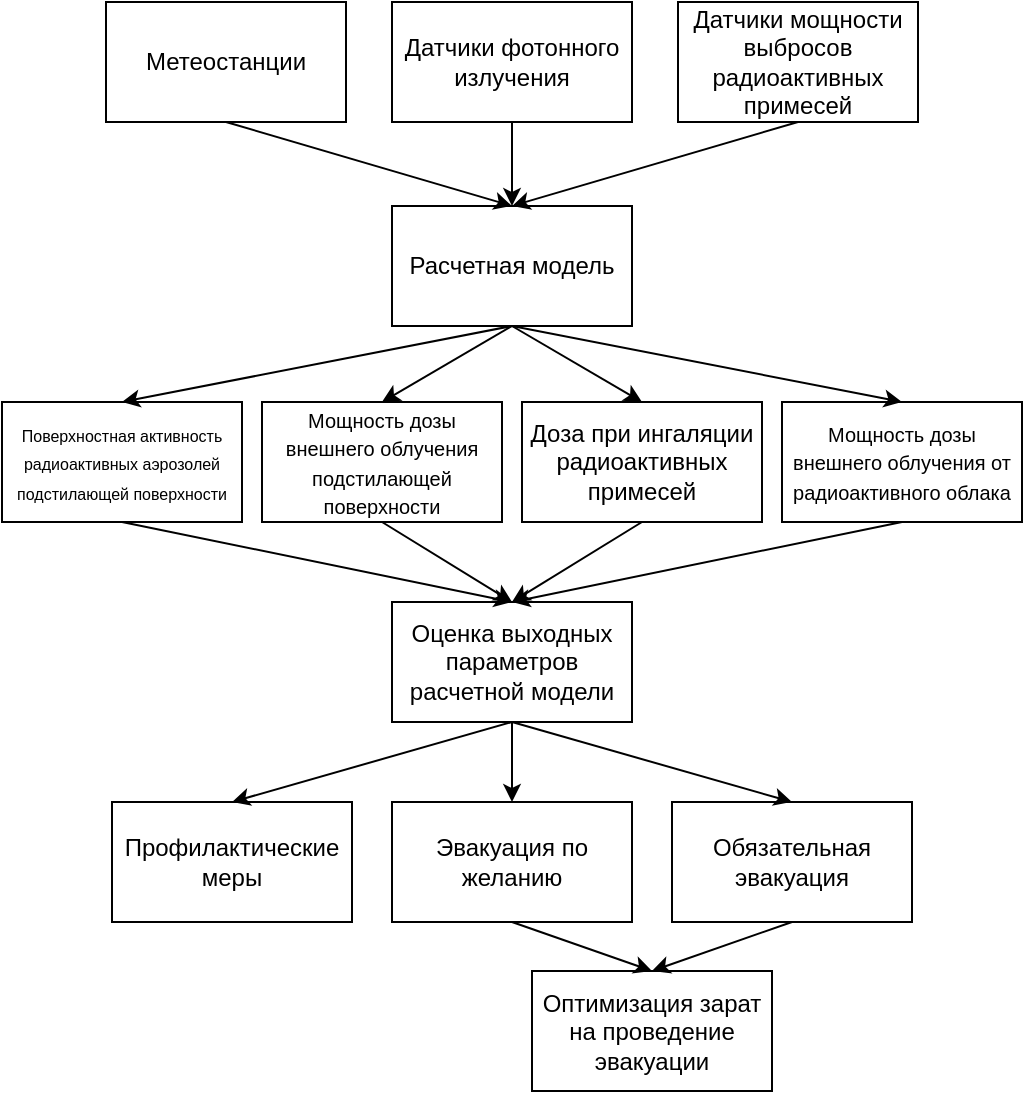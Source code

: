 <mxfile version="11.3.0" type="device" pages="1"><diagram id="HCV98rovVq19LqPXJmK3" name="Page-1"><mxGraphModel dx="1092" dy="736" grid="1" gridSize="10" guides="1" tooltips="1" connect="1" arrows="1" fold="1" page="1" pageScale="1" pageWidth="827" pageHeight="1169" math="0" shadow="0"><root><mxCell id="0"/><mxCell id="1" parent="0"/><mxCell id="GRqP0lheH8ng3uLWRaaU-1" value="Метеостанции" style="whiteSpace=wrap;html=1;" vertex="1" parent="1"><mxGeometry x="200" y="70" width="120" height="60" as="geometry"/></mxCell><mxCell id="GRqP0lheH8ng3uLWRaaU-2" value="Датчики фотонного излучения" style="whiteSpace=wrap;html=1;" vertex="1" parent="1"><mxGeometry x="343" y="70" width="120" height="60" as="geometry"/></mxCell><mxCell id="GRqP0lheH8ng3uLWRaaU-3" value="Датчики мощности выбросов радиоактивных примесей" style="whiteSpace=wrap;html=1;" vertex="1" parent="1"><mxGeometry x="486" y="70" width="120" height="60" as="geometry"/></mxCell><mxCell id="GRqP0lheH8ng3uLWRaaU-4" value="&lt;span style=&quot;font-family: &amp;#34;helvetica&amp;#34; , &amp;#34;arial&amp;#34; , sans-serif ; font-size: 0px&quot;&gt;%3CmxGraphModel%3E%3Croot%3E%3CmxCell%20id%3D%220%22%2F%3E%3CmxCell%20id%3D%221%22%20parent%3D%220%22%2F%3E%3CmxCell%20id%3D%222%22%20value%3D%22%D0%94%D0%B0%D1%82%D1%87%D0%B8%D0%BA%D0%B8%20%D1%84%D0%BE%D1%82%D0%BE%D0%BD%D0%BD%D0%BE%D0%B3%D0%BE%20%D0%B8%D0%B7%D0%BB%D1%83%D1%87%D0%B5%D0%BD%D0%B8%D1%8F%22%20style%3D%22whiteSpace%3Dwrap%3Bhtml%3D1%3B%22%20vertex%3D%221%22%20parent%3D%221%22%3E%3CmxGeometry%20x%3D%22343%22%20y%3D%2270%22%20width%3D%22120%22%20height%3D%2260%22%20as%3D%22geometry%22%2F%3E%3C%2FmxCell%3E%3C%2Froot%3E%3C%2FmxGraphModel%3E&lt;/span&gt;" style="text;html=1;resizable=0;points=[];autosize=1;align=left;verticalAlign=top;spacingTop=-4;" vertex="1" parent="1"><mxGeometry x="371" y="222" width="20" height="20" as="geometry"/></mxCell><mxCell id="GRqP0lheH8ng3uLWRaaU-5" value="Расчетная модель" style="whiteSpace=wrap;html=1;" vertex="1" parent="1"><mxGeometry x="343" y="172" width="120" height="60" as="geometry"/></mxCell><mxCell id="GRqP0lheH8ng3uLWRaaU-9" value="" style="endArrow=classic;html=1;exitX=0.5;exitY=1;exitDx=0;exitDy=0;entryX=0.5;entryY=0;entryDx=0;entryDy=0;" edge="1" parent="1" source="GRqP0lheH8ng3uLWRaaU-2" target="GRqP0lheH8ng3uLWRaaU-5"><mxGeometry width="50" height="50" relative="1" as="geometry"><mxPoint x="200" y="310" as="sourcePoint"/><mxPoint x="397" y="183" as="targetPoint"/></mxGeometry></mxCell><mxCell id="GRqP0lheH8ng3uLWRaaU-10" value="" style="endArrow=classic;html=1;entryX=0.5;entryY=0;entryDx=0;entryDy=0;exitX=0.5;exitY=1;exitDx=0;exitDy=0;" edge="1" parent="1" source="GRqP0lheH8ng3uLWRaaU-1" target="GRqP0lheH8ng3uLWRaaU-5"><mxGeometry width="50" height="50" relative="1" as="geometry"><mxPoint x="200" y="310" as="sourcePoint"/><mxPoint x="250" y="260" as="targetPoint"/></mxGeometry></mxCell><mxCell id="GRqP0lheH8ng3uLWRaaU-11" value="" style="endArrow=classic;html=1;entryX=0.5;entryY=0;entryDx=0;entryDy=0;exitX=0.5;exitY=1;exitDx=0;exitDy=0;" edge="1" parent="1" source="GRqP0lheH8ng3uLWRaaU-3" target="GRqP0lheH8ng3uLWRaaU-5"><mxGeometry width="50" height="50" relative="1" as="geometry"><mxPoint x="200" y="310" as="sourcePoint"/><mxPoint x="250" y="260" as="targetPoint"/></mxGeometry></mxCell><mxCell id="GRqP0lheH8ng3uLWRaaU-13" value="&lt;font style=&quot;font-size: 8px&quot;&gt;Поверхностная активность радиоактивных аэрозолей подстилающей поверхности&lt;/font&gt;" style="whiteSpace=wrap;html=1;" vertex="1" parent="1"><mxGeometry x="148" y="270" width="120" height="60" as="geometry"/></mxCell><mxCell id="GRqP0lheH8ng3uLWRaaU-14" value="&lt;font style=&quot;font-size: 10px&quot;&gt;Мощность дозы внешнего облучения подстилающей поверхности&lt;/font&gt;" style="whiteSpace=wrap;html=1;" vertex="1" parent="1"><mxGeometry x="278" y="270" width="120" height="60" as="geometry"/></mxCell><mxCell id="GRqP0lheH8ng3uLWRaaU-15" value="Доза при ингаляции радиоактивных примесей" style="whiteSpace=wrap;html=1;" vertex="1" parent="1"><mxGeometry x="408" y="270" width="120" height="60" as="geometry"/></mxCell><mxCell id="GRqP0lheH8ng3uLWRaaU-16" value="&lt;font style=&quot;font-size: 10px&quot;&gt;Мощность дозы внешнего облучения от радиоактивного облака&lt;/font&gt;" style="whiteSpace=wrap;html=1;" vertex="1" parent="1"><mxGeometry x="538" y="270" width="120" height="60" as="geometry"/></mxCell><mxCell id="GRqP0lheH8ng3uLWRaaU-17" value="" style="endArrow=classic;html=1;entryX=0.5;entryY=0;entryDx=0;entryDy=0;exitX=0.5;exitY=1;exitDx=0;exitDy=0;" edge="1" parent="1" source="GRqP0lheH8ng3uLWRaaU-5" target="GRqP0lheH8ng3uLWRaaU-13"><mxGeometry width="50" height="50" relative="1" as="geometry"><mxPoint x="150" y="400" as="sourcePoint"/><mxPoint x="200" y="350" as="targetPoint"/></mxGeometry></mxCell><mxCell id="GRqP0lheH8ng3uLWRaaU-18" value="" style="endArrow=classic;html=1;entryX=0.5;entryY=0;entryDx=0;entryDy=0;exitX=0.5;exitY=1;exitDx=0;exitDy=0;" edge="1" parent="1" source="GRqP0lheH8ng3uLWRaaU-5" target="GRqP0lheH8ng3uLWRaaU-14"><mxGeometry width="50" height="50" relative="1" as="geometry"><mxPoint x="150" y="400" as="sourcePoint"/><mxPoint x="200" y="350" as="targetPoint"/></mxGeometry></mxCell><mxCell id="GRqP0lheH8ng3uLWRaaU-19" value="" style="endArrow=classic;html=1;entryX=0.5;entryY=0;entryDx=0;entryDy=0;exitX=0.5;exitY=1;exitDx=0;exitDy=0;" edge="1" parent="1" source="GRqP0lheH8ng3uLWRaaU-5" target="GRqP0lheH8ng3uLWRaaU-15"><mxGeometry width="50" height="50" relative="1" as="geometry"><mxPoint x="150" y="400" as="sourcePoint"/><mxPoint x="200" y="350" as="targetPoint"/></mxGeometry></mxCell><mxCell id="GRqP0lheH8ng3uLWRaaU-20" value="" style="endArrow=classic;html=1;entryX=0.5;entryY=0;entryDx=0;entryDy=0;exitX=0.5;exitY=1;exitDx=0;exitDy=0;" edge="1" parent="1" source="GRqP0lheH8ng3uLWRaaU-5" target="GRqP0lheH8ng3uLWRaaU-16"><mxGeometry width="50" height="50" relative="1" as="geometry"><mxPoint x="150" y="400" as="sourcePoint"/><mxPoint x="200" y="350" as="targetPoint"/></mxGeometry></mxCell><mxCell id="GRqP0lheH8ng3uLWRaaU-29" value="" style="edgeStyle=orthogonalEdgeStyle;rounded=0;orthogonalLoop=1;jettySize=auto;html=1;" edge="1" parent="1" source="GRqP0lheH8ng3uLWRaaU-21" target="GRqP0lheH8ng3uLWRaaU-27"><mxGeometry relative="1" as="geometry"/></mxCell><mxCell id="GRqP0lheH8ng3uLWRaaU-21" value="Оценка выходных параметров расчетной модели" style="whiteSpace=wrap;html=1;" vertex="1" parent="1"><mxGeometry x="343" y="370" width="120" height="60" as="geometry"/></mxCell><mxCell id="GRqP0lheH8ng3uLWRaaU-22" value="" style="endArrow=classic;html=1;entryX=0.5;entryY=0;entryDx=0;entryDy=0;exitX=0.5;exitY=1;exitDx=0;exitDy=0;" edge="1" parent="1" source="GRqP0lheH8ng3uLWRaaU-13" target="GRqP0lheH8ng3uLWRaaU-21"><mxGeometry width="50" height="50" relative="1" as="geometry"><mxPoint x="150" y="490" as="sourcePoint"/><mxPoint x="200" y="440" as="targetPoint"/></mxGeometry></mxCell><mxCell id="GRqP0lheH8ng3uLWRaaU-23" value="" style="endArrow=classic;html=1;entryX=0.5;entryY=0;entryDx=0;entryDy=0;exitX=0.5;exitY=1;exitDx=0;exitDy=0;" edge="1" parent="1" source="GRqP0lheH8ng3uLWRaaU-14" target="GRqP0lheH8ng3uLWRaaU-21"><mxGeometry width="50" height="50" relative="1" as="geometry"><mxPoint x="150" y="490" as="sourcePoint"/><mxPoint x="200" y="440" as="targetPoint"/></mxGeometry></mxCell><mxCell id="GRqP0lheH8ng3uLWRaaU-24" value="" style="endArrow=classic;html=1;entryX=0.5;entryY=0;entryDx=0;entryDy=0;exitX=0.5;exitY=1;exitDx=0;exitDy=0;" edge="1" parent="1" source="GRqP0lheH8ng3uLWRaaU-15" target="GRqP0lheH8ng3uLWRaaU-21"><mxGeometry width="50" height="50" relative="1" as="geometry"><mxPoint x="150" y="490" as="sourcePoint"/><mxPoint x="200" y="440" as="targetPoint"/></mxGeometry></mxCell><mxCell id="GRqP0lheH8ng3uLWRaaU-25" value="" style="endArrow=classic;html=1;entryX=0.5;entryY=0;entryDx=0;entryDy=0;exitX=0.5;exitY=1;exitDx=0;exitDy=0;" edge="1" parent="1" source="GRqP0lheH8ng3uLWRaaU-16" target="GRqP0lheH8ng3uLWRaaU-21"><mxGeometry width="50" height="50" relative="1" as="geometry"><mxPoint x="150" y="490" as="sourcePoint"/><mxPoint x="200" y="440" as="targetPoint"/></mxGeometry></mxCell><mxCell id="GRqP0lheH8ng3uLWRaaU-26" value="Профилактические меры" style="whiteSpace=wrap;html=1;" vertex="1" parent="1"><mxGeometry x="203" y="470" width="120" height="60" as="geometry"/></mxCell><mxCell id="GRqP0lheH8ng3uLWRaaU-27" value="Эвакуация по желанию" style="whiteSpace=wrap;html=1;" vertex="1" parent="1"><mxGeometry x="343" y="470" width="120" height="60" as="geometry"/></mxCell><mxCell id="GRqP0lheH8ng3uLWRaaU-28" value="Обязательная эвакуация" style="whiteSpace=wrap;html=1;" vertex="1" parent="1"><mxGeometry x="483" y="470" width="120" height="60" as="geometry"/></mxCell><mxCell id="GRqP0lheH8ng3uLWRaaU-30" value="" style="endArrow=classic;html=1;entryX=0.5;entryY=0;entryDx=0;entryDy=0;exitX=0.5;exitY=1;exitDx=0;exitDy=0;" edge="1" parent="1" source="GRqP0lheH8ng3uLWRaaU-21" target="GRqP0lheH8ng3uLWRaaU-26"><mxGeometry width="50" height="50" relative="1" as="geometry"><mxPoint x="150" y="600" as="sourcePoint"/><mxPoint x="200" y="550" as="targetPoint"/></mxGeometry></mxCell><mxCell id="GRqP0lheH8ng3uLWRaaU-31" value="" style="endArrow=classic;html=1;entryX=0.5;entryY=0;entryDx=0;entryDy=0;exitX=0.5;exitY=1;exitDx=0;exitDy=0;" edge="1" parent="1" source="GRqP0lheH8ng3uLWRaaU-21" target="GRqP0lheH8ng3uLWRaaU-28"><mxGeometry width="50" height="50" relative="1" as="geometry"><mxPoint x="413" y="440" as="sourcePoint"/><mxPoint x="273" y="480" as="targetPoint"/></mxGeometry></mxCell><mxCell id="GRqP0lheH8ng3uLWRaaU-32" value="Оптимизация зарат на проведение эвакуации" style="whiteSpace=wrap;html=1;" vertex="1" parent="1"><mxGeometry x="413" y="554.5" width="120" height="60" as="geometry"/></mxCell><mxCell id="GRqP0lheH8ng3uLWRaaU-33" value="" style="endArrow=classic;html=1;entryX=0.5;entryY=0;entryDx=0;entryDy=0;exitX=0.5;exitY=1;exitDx=0;exitDy=0;" edge="1" parent="1" source="GRqP0lheH8ng3uLWRaaU-27" target="GRqP0lheH8ng3uLWRaaU-32"><mxGeometry width="50" height="50" relative="1" as="geometry"><mxPoint x="150" y="700" as="sourcePoint"/><mxPoint x="200" y="650" as="targetPoint"/></mxGeometry></mxCell><mxCell id="GRqP0lheH8ng3uLWRaaU-34" value="" style="endArrow=classic;html=1;entryX=0.5;entryY=0;entryDx=0;entryDy=0;exitX=0.5;exitY=1;exitDx=0;exitDy=0;" edge="1" parent="1" source="GRqP0lheH8ng3uLWRaaU-28" target="GRqP0lheH8ng3uLWRaaU-32"><mxGeometry width="50" height="50" relative="1" as="geometry"><mxPoint x="413" y="540" as="sourcePoint"/><mxPoint x="483" y="580" as="targetPoint"/></mxGeometry></mxCell></root></mxGraphModel></diagram></mxfile>